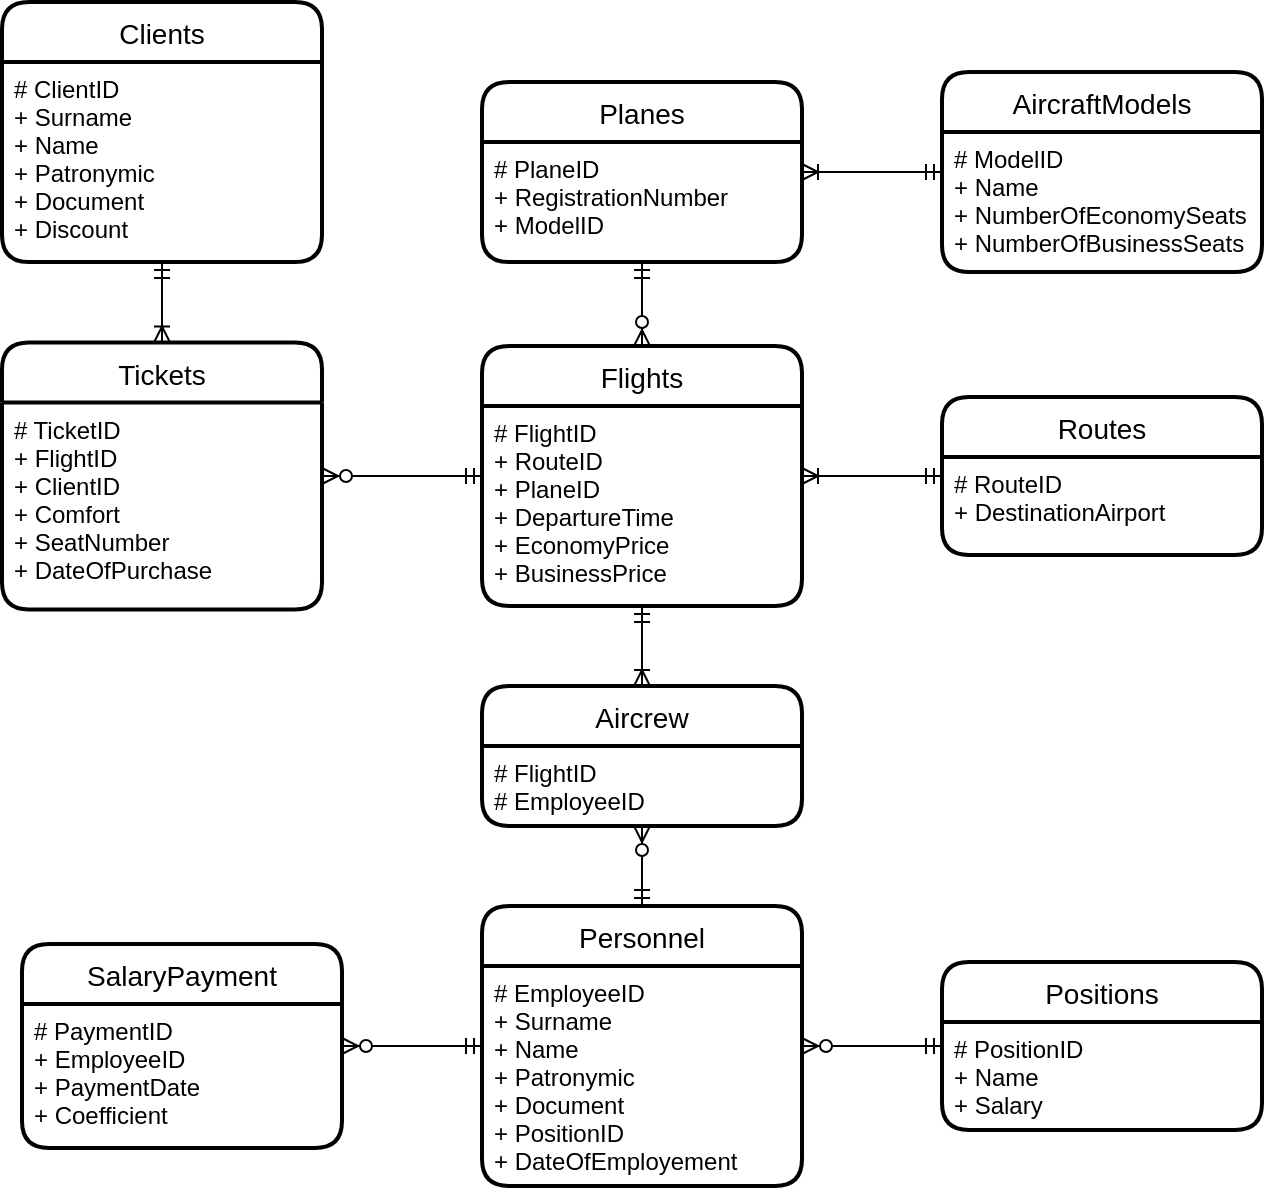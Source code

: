 <mxfile version="20.7.4" type="device"><diagram name="Page-1" id="a7904f86-f2b4-8e86-fa97-74104820619b"><mxGraphModel dx="992" dy="491" grid="1" gridSize="10" guides="1" tooltips="1" connect="1" arrows="1" fold="1" page="1" pageScale="1" pageWidth="1100" pageHeight="850" background="none" math="0" shadow="0"><root><mxCell id="0"/><mxCell id="1" parent="0"/><mxCell id="He_2uZFX2cdBzGkO-f22-1" value="Clients" style="swimlane;childLayout=stackLayout;horizontal=1;startSize=30;horizontalStack=0;rounded=1;fontSize=14;fontStyle=0;strokeWidth=2;resizeParent=0;resizeLast=1;shadow=0;dashed=0;align=center;" parent="1" vertex="1"><mxGeometry x="100" y="128" width="160" height="130" as="geometry"/></mxCell><mxCell id="He_2uZFX2cdBzGkO-f22-2" value="# ClientID&#10;+ Surname&#10;+ Name&#10;+ Patronymic&#10;+ Document&#10;+ Discount" style="align=left;strokeColor=none;fillColor=none;spacingLeft=4;fontSize=12;verticalAlign=top;resizable=0;rotatable=0;part=1;" parent="He_2uZFX2cdBzGkO-f22-1" vertex="1"><mxGeometry y="30" width="160" height="100" as="geometry"/></mxCell><mxCell id="He_2uZFX2cdBzGkO-f22-3" value="Tickets" style="swimlane;childLayout=stackLayout;horizontal=1;startSize=30;horizontalStack=0;rounded=1;fontSize=14;fontStyle=0;strokeWidth=2;resizeParent=0;resizeLast=1;shadow=0;dashed=0;align=center;" parent="1" vertex="1"><mxGeometry x="100" y="298.25" width="160" height="133.5" as="geometry"><mxRectangle x="50" y="330" width="80" height="30" as="alternateBounds"/></mxGeometry></mxCell><mxCell id="He_2uZFX2cdBzGkO-f22-4" value="# TicketID&#10;+ FlightID&#10;+ ClientID&#10;+ Comfort&#10;+ SeatNumber&#10;+ DateOfPurchase" style="align=left;strokeColor=none;fillColor=none;spacingLeft=4;fontSize=12;verticalAlign=top;resizable=0;rotatable=0;part=1;" parent="He_2uZFX2cdBzGkO-f22-3" vertex="1"><mxGeometry y="30" width="160" height="103.5" as="geometry"/></mxCell><mxCell id="He_2uZFX2cdBzGkO-f22-5" value="Flights" style="swimlane;childLayout=stackLayout;horizontal=1;startSize=30;horizontalStack=0;rounded=1;fontSize=14;fontStyle=0;strokeWidth=2;resizeParent=0;resizeLast=1;shadow=0;dashed=0;align=center;" parent="1" vertex="1"><mxGeometry x="340" y="300" width="160" height="130" as="geometry"/></mxCell><mxCell id="He_2uZFX2cdBzGkO-f22-6" value="# FlightID&#10;+ RouteID&#10;+ PlaneID&#10;+ DepartureTime&#10;+ EconomyPrice&#10;+ BusinessPrice" style="align=left;strokeColor=none;fillColor=none;spacingLeft=4;fontSize=12;verticalAlign=top;resizable=0;rotatable=0;part=1;" parent="He_2uZFX2cdBzGkO-f22-5" vertex="1"><mxGeometry y="30" width="160" height="100" as="geometry"/></mxCell><mxCell id="He_2uZFX2cdBzGkO-f22-7" value="Planes" style="swimlane;childLayout=stackLayout;horizontal=1;startSize=30;horizontalStack=0;rounded=1;fontSize=14;fontStyle=0;strokeWidth=2;resizeParent=0;resizeLast=1;shadow=0;dashed=0;align=center;" parent="1" vertex="1"><mxGeometry x="340" y="168" width="160" height="90" as="geometry"/></mxCell><mxCell id="He_2uZFX2cdBzGkO-f22-8" value="# PlaneID&#10;+ RegistrationNumber&#10;+ ModelID" style="align=left;strokeColor=none;fillColor=none;spacingLeft=4;fontSize=12;verticalAlign=top;resizable=0;rotatable=0;part=1;" parent="He_2uZFX2cdBzGkO-f22-7" vertex="1"><mxGeometry y="30" width="160" height="60" as="geometry"/></mxCell><mxCell id="He_2uZFX2cdBzGkO-f22-9" value="Routes" style="swimlane;childLayout=stackLayout;horizontal=1;startSize=30;horizontalStack=0;rounded=1;fontSize=14;fontStyle=0;strokeWidth=2;resizeParent=0;resizeLast=1;shadow=0;dashed=0;align=center;" parent="1" vertex="1"><mxGeometry x="570" y="325.5" width="160" height="79" as="geometry"/></mxCell><mxCell id="He_2uZFX2cdBzGkO-f22-10" value="# RouteID&#10;+ DestinationAirport" style="align=left;strokeColor=none;fillColor=none;spacingLeft=4;fontSize=12;verticalAlign=top;resizable=0;rotatable=0;part=1;" parent="He_2uZFX2cdBzGkO-f22-9" vertex="1"><mxGeometry y="30" width="160" height="49" as="geometry"/></mxCell><mxCell id="He_2uZFX2cdBzGkO-f22-13" value="AircraftModels" style="swimlane;childLayout=stackLayout;horizontal=1;startSize=30;horizontalStack=0;rounded=1;fontSize=14;fontStyle=0;strokeWidth=2;resizeParent=0;resizeLast=1;shadow=0;dashed=0;align=center;" parent="1" vertex="1"><mxGeometry x="570" y="163" width="160" height="100" as="geometry"/></mxCell><mxCell id="He_2uZFX2cdBzGkO-f22-14" value="# ModelID&#10;+ Name&#10;+ NumberOfEconomySeats&#10;+ NumberOfBusinessSeats" style="align=left;strokeColor=none;fillColor=none;spacingLeft=4;fontSize=12;verticalAlign=top;resizable=0;rotatable=0;part=1;" parent="He_2uZFX2cdBzGkO-f22-13" vertex="1"><mxGeometry y="30" width="160" height="70" as="geometry"/></mxCell><mxCell id="He_2uZFX2cdBzGkO-f22-15" value="Aircrew" style="swimlane;childLayout=stackLayout;horizontal=1;startSize=30;horizontalStack=0;rounded=1;fontSize=14;fontStyle=0;strokeWidth=2;resizeParent=0;resizeLast=1;shadow=0;dashed=0;align=center;" parent="1" vertex="1"><mxGeometry x="340" y="470" width="160" height="70" as="geometry"/></mxCell><mxCell id="He_2uZFX2cdBzGkO-f22-16" value="# FlightID&#10;# EmployeeID" style="align=left;strokeColor=none;fillColor=none;spacingLeft=4;fontSize=12;verticalAlign=top;resizable=0;rotatable=0;part=1;" parent="He_2uZFX2cdBzGkO-f22-15" vertex="1"><mxGeometry y="30" width="160" height="40" as="geometry"/></mxCell><mxCell id="He_2uZFX2cdBzGkO-f22-17" value="Personnel" style="swimlane;childLayout=stackLayout;horizontal=1;startSize=30;horizontalStack=0;rounded=1;fontSize=14;fontStyle=0;strokeWidth=2;resizeParent=0;resizeLast=1;shadow=0;dashed=0;align=center;" parent="1" vertex="1"><mxGeometry x="340" y="580" width="160" height="140" as="geometry"/></mxCell><mxCell id="He_2uZFX2cdBzGkO-f22-18" value="# EmployeeID&#10;+ Surname&#10;+ Name&#10;+ Patronymic&#10;+ Document&#10;+ PositionID&#10;+ DateOfEmployement" style="align=left;strokeColor=none;fillColor=none;spacingLeft=4;fontSize=12;verticalAlign=top;resizable=0;rotatable=0;part=1;" parent="He_2uZFX2cdBzGkO-f22-17" vertex="1"><mxGeometry y="30" width="160" height="110" as="geometry"/></mxCell><mxCell id="He_2uZFX2cdBzGkO-f22-19" value="Positions" style="swimlane;childLayout=stackLayout;horizontal=1;startSize=30;horizontalStack=0;rounded=1;fontSize=14;fontStyle=0;strokeWidth=2;resizeParent=0;resizeLast=1;shadow=0;dashed=0;align=center;" parent="1" vertex="1"><mxGeometry x="570" y="608" width="160" height="84" as="geometry"/></mxCell><mxCell id="He_2uZFX2cdBzGkO-f22-20" value="# PositionID&#10;+ Name&#10;+ Salary" style="align=left;strokeColor=none;fillColor=none;spacingLeft=4;fontSize=12;verticalAlign=top;resizable=0;rotatable=0;part=1;" parent="He_2uZFX2cdBzGkO-f22-19" vertex="1"><mxGeometry y="30" width="160" height="54" as="geometry"/></mxCell><mxCell id="He_2uZFX2cdBzGkO-f22-21" value="" style="edgeStyle=entityRelationEdgeStyle;fontSize=12;html=1;endArrow=ERzeroToMany;startArrow=ERmandOne;rounded=0;" parent="1" source="He_2uZFX2cdBzGkO-f22-19" target="He_2uZFX2cdBzGkO-f22-17" edge="1"><mxGeometry width="100" height="100" relative="1" as="geometry"><mxPoint x="390" y="580" as="sourcePoint"/><mxPoint x="500" y="702" as="targetPoint"/></mxGeometry></mxCell><mxCell id="He_2uZFX2cdBzGkO-f22-28" value="" style="edgeStyle=elbowEdgeStyle;fontSize=12;html=1;endArrow=ERzeroToMany;startArrow=ERmandOne;rounded=0;" parent="1" source="He_2uZFX2cdBzGkO-f22-17" target="He_2uZFX2cdBzGkO-f22-15" edge="1"><mxGeometry width="100" height="100" relative="1" as="geometry"><mxPoint x="180" y="658" as="sourcePoint"/><mxPoint x="280" y="558" as="targetPoint"/></mxGeometry></mxCell><mxCell id="He_2uZFX2cdBzGkO-f22-33" value="" style="edgeStyle=elbowEdgeStyle;fontSize=12;html=1;endArrow=ERoneToMany;startArrow=ERmandOne;rounded=0;exitX=0.5;exitY=1;exitDx=0;exitDy=0;entryX=0.5;entryY=0;entryDx=0;entryDy=0;" parent="1" source="He_2uZFX2cdBzGkO-f22-6" target="He_2uZFX2cdBzGkO-f22-15" edge="1"><mxGeometry width="100" height="100" relative="1" as="geometry"><mxPoint x="230" y="590" as="sourcePoint"/><mxPoint x="330" y="490" as="targetPoint"/></mxGeometry></mxCell><mxCell id="He_2uZFX2cdBzGkO-f22-34" value="" style="edgeStyle=elbowEdgeStyle;fontSize=12;html=1;endArrow=ERzeroToMany;startArrow=ERmandOne;rounded=0;" parent="1" source="He_2uZFX2cdBzGkO-f22-5" target="He_2uZFX2cdBzGkO-f22-3" edge="1"><mxGeometry width="100" height="100" relative="1" as="geometry"><mxPoint x="300" y="500" as="sourcePoint"/><mxPoint x="210" y="387" as="targetPoint"/></mxGeometry></mxCell><mxCell id="He_2uZFX2cdBzGkO-f22-37" value="" style="edgeStyle=elbowEdgeStyle;fontSize=12;html=1;endArrow=ERoneToMany;startArrow=ERmandOne;rounded=0;" parent="1" source="He_2uZFX2cdBzGkO-f22-1" target="He_2uZFX2cdBzGkO-f22-3" edge="1"><mxGeometry width="100" height="100" relative="1" as="geometry"><mxPoint x="180" y="470" as="sourcePoint"/><mxPoint x="380" y="240" as="targetPoint"/></mxGeometry></mxCell><mxCell id="He_2uZFX2cdBzGkO-f22-38" value="" style="edgeStyle=elbowEdgeStyle;fontSize=12;html=1;endArrow=ERzeroToMany;startArrow=ERmandOne;rounded=0;" parent="1" source="He_2uZFX2cdBzGkO-f22-7" target="He_2uZFX2cdBzGkO-f22-5" edge="1"><mxGeometry width="100" height="100" relative="1" as="geometry"><mxPoint x="350" y="350" as="sourcePoint"/><mxPoint x="450" y="250" as="targetPoint"/></mxGeometry></mxCell><mxCell id="He_2uZFX2cdBzGkO-f22-39" value="" style="edgeStyle=elbowEdgeStyle;fontSize=12;html=1;endArrow=ERoneToMany;startArrow=ERmandOne;rounded=0;" parent="1" source="He_2uZFX2cdBzGkO-f22-9" target="He_2uZFX2cdBzGkO-f22-5" edge="1"><mxGeometry width="100" height="100" relative="1" as="geometry"><mxPoint x="470" y="410" as="sourcePoint"/><mxPoint x="500" y="370" as="targetPoint"/></mxGeometry></mxCell><mxCell id="He_2uZFX2cdBzGkO-f22-44" value="" style="edgeStyle=elbowEdgeStyle;fontSize=12;html=1;endArrow=ERoneToMany;startArrow=ERmandOne;rounded=0;" parent="1" source="He_2uZFX2cdBzGkO-f22-13" target="He_2uZFX2cdBzGkO-f22-7" edge="1"><mxGeometry width="100" height="100" relative="1" as="geometry"><mxPoint x="280" y="280" as="sourcePoint"/><mxPoint x="380" y="180" as="targetPoint"/></mxGeometry></mxCell><mxCell id="h6qRgB6Sn1zASGcZPEnL-1" value="SalaryPayment" style="swimlane;childLayout=stackLayout;horizontal=1;startSize=30;horizontalStack=0;rounded=1;fontSize=14;fontStyle=0;strokeWidth=2;resizeParent=0;resizeLast=1;shadow=0;dashed=0;align=center;" vertex="1" parent="1"><mxGeometry x="110" y="599" width="160" height="102" as="geometry"/></mxCell><mxCell id="h6qRgB6Sn1zASGcZPEnL-2" value="# PaymentID&#10;+ EmployeeID&#10;+ PaymentDate&#10;+ Coefficient" style="align=left;strokeColor=none;fillColor=none;spacingLeft=4;fontSize=12;verticalAlign=top;resizable=0;rotatable=0;part=1;" vertex="1" parent="h6qRgB6Sn1zASGcZPEnL-1"><mxGeometry y="30" width="160" height="72" as="geometry"/></mxCell><mxCell id="h6qRgB6Sn1zASGcZPEnL-3" value="" style="edgeStyle=elbowEdgeStyle;fontSize=12;html=1;endArrow=ERzeroToMany;startArrow=ERmandOne;rounded=0;" edge="1" parent="1" source="He_2uZFX2cdBzGkO-f22-17" target="h6qRgB6Sn1zASGcZPEnL-1"><mxGeometry width="100" height="100" relative="1" as="geometry"><mxPoint x="430" y="590" as="sourcePoint"/><mxPoint x="430" y="550" as="targetPoint"/></mxGeometry></mxCell></root></mxGraphModel></diagram></mxfile>